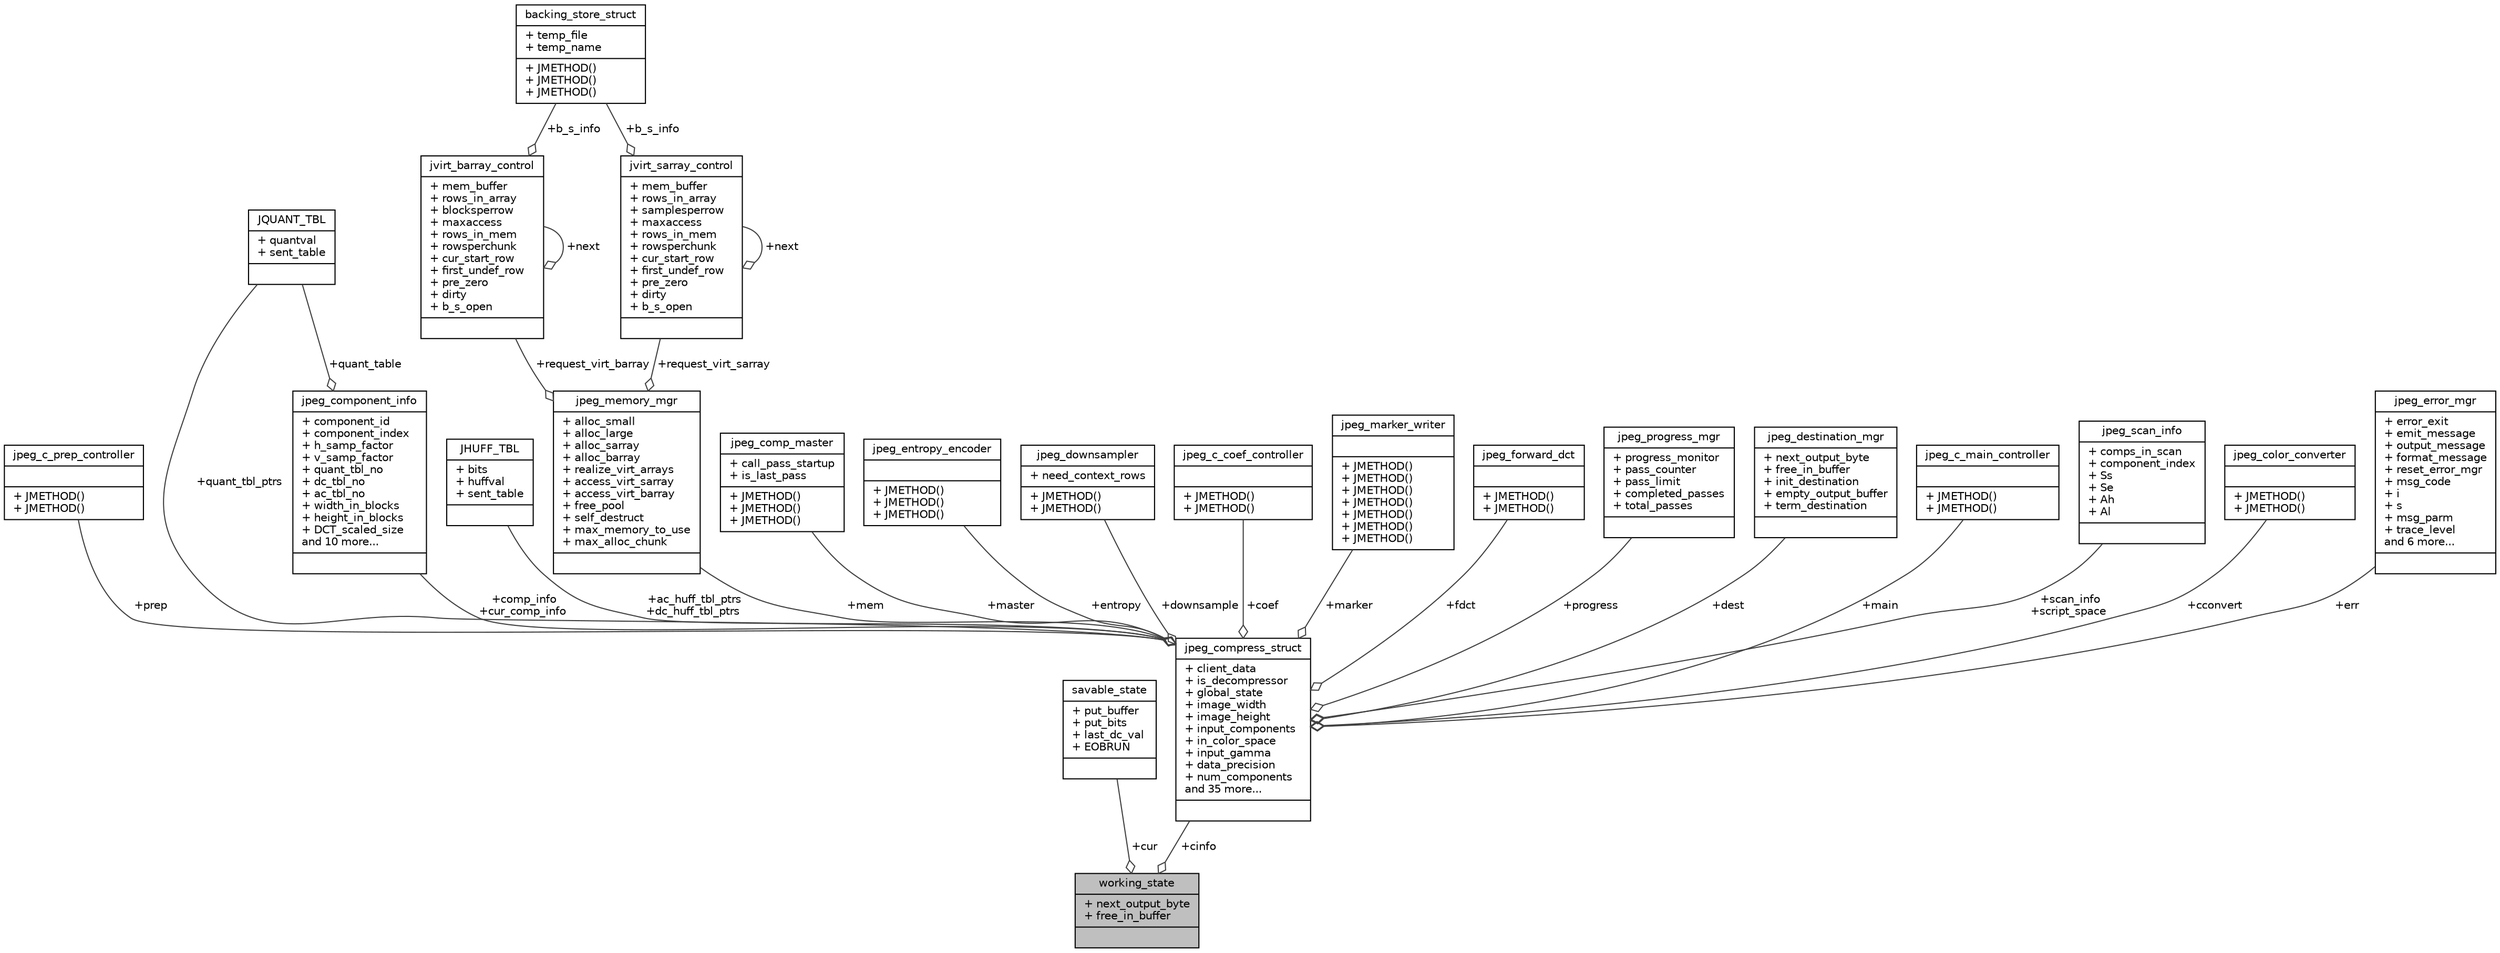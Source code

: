 digraph "working_state"
{
 // INTERACTIVE_SVG=YES
  edge [fontname="Helvetica",fontsize="10",labelfontname="Helvetica",labelfontsize="10"];
  node [fontname="Helvetica",fontsize="10",shape=record];
  Node1 [label="{working_state\n|+ next_output_byte\l+ free_in_buffer\l|}",height=0.2,width=0.4,color="black", fillcolor="grey75", style="filled", fontcolor="black"];
  Node2 -> Node1 [color="grey25",fontsize="10",style="solid",label=" +cur" ,arrowhead="odiamond",fontname="Helvetica"];
  Node2 [label="{savable_state\n|+ put_buffer\l+ put_bits\l+ last_dc_val\l+ EOBRUN\l|}",height=0.2,width=0.4,color="black", fillcolor="white", style="filled",URL="$structsavable__state.html"];
  Node3 -> Node1 [color="grey25",fontsize="10",style="solid",label=" +cinfo" ,arrowhead="odiamond",fontname="Helvetica"];
  Node3 [label="{jpeg_compress_struct\n|+ client_data\l+ is_decompressor\l+ global_state\l+ image_width\l+ image_height\l+ input_components\l+ in_color_space\l+ input_gamma\l+ data_precision\l+ num_components\land 35 more...\l|}",height=0.2,width=0.4,color="black", fillcolor="white", style="filled",URL="$structjpeg__compress__struct.html"];
  Node4 -> Node3 [color="grey25",fontsize="10",style="solid",label=" +prep" ,arrowhead="odiamond",fontname="Helvetica"];
  Node4 [label="{jpeg_c_prep_controller\n||+ JMETHOD()\l+ JMETHOD()\l}",height=0.2,width=0.4,color="black", fillcolor="white", style="filled",URL="$structjpeg__c__prep__controller.html"];
  Node5 -> Node3 [color="grey25",fontsize="10",style="solid",label=" +quant_tbl_ptrs" ,arrowhead="odiamond",fontname="Helvetica"];
  Node5 [label="{JQUANT_TBL\n|+ quantval\l+ sent_table\l|}",height=0.2,width=0.4,color="black", fillcolor="white", style="filled",URL="$struct_j_q_u_a_n_t___t_b_l.html"];
  Node6 -> Node3 [color="grey25",fontsize="10",style="solid",label=" +ac_huff_tbl_ptrs\n+dc_huff_tbl_ptrs" ,arrowhead="odiamond",fontname="Helvetica"];
  Node6 [label="{JHUFF_TBL\n|+ bits\l+ huffval\l+ sent_table\l|}",height=0.2,width=0.4,color="black", fillcolor="white", style="filled",URL="$struct_j_h_u_f_f___t_b_l.html"];
  Node7 -> Node3 [color="grey25",fontsize="10",style="solid",label=" +mem" ,arrowhead="odiamond",fontname="Helvetica"];
  Node7 [label="{jpeg_memory_mgr\n|+ alloc_small\l+ alloc_large\l+ alloc_sarray\l+ alloc_barray\l+ realize_virt_arrays\l+ access_virt_sarray\l+ access_virt_barray\l+ free_pool\l+ self_destruct\l+ max_memory_to_use\l+ max_alloc_chunk\l|}",height=0.2,width=0.4,color="black", fillcolor="white", style="filled",URL="$structjpeg__memory__mgr.html"];
  Node8 -> Node7 [color="grey25",fontsize="10",style="solid",label=" +request_virt_barray" ,arrowhead="odiamond",fontname="Helvetica"];
  Node8 [label="{jvirt_barray_control\n|+ mem_buffer\l+ rows_in_array\l+ blocksperrow\l+ maxaccess\l+ rows_in_mem\l+ rowsperchunk\l+ cur_start_row\l+ first_undef_row\l+ pre_zero\l+ dirty\l+ b_s_open\l|}",height=0.2,width=0.4,color="black", fillcolor="white", style="filled",URL="$structjvirt__barray__control.html"];
  Node8 -> Node8 [color="grey25",fontsize="10",style="solid",label=" +next" ,arrowhead="odiamond",fontname="Helvetica"];
  Node9 -> Node8 [color="grey25",fontsize="10",style="solid",label=" +b_s_info" ,arrowhead="odiamond",fontname="Helvetica"];
  Node9 [label="{backing_store_struct\n|+ temp_file\l+ temp_name\l|+ JMETHOD()\l+ JMETHOD()\l+ JMETHOD()\l}",height=0.2,width=0.4,color="black", fillcolor="white", style="filled",URL="$structbacking__store__struct.html"];
  Node10 -> Node7 [color="grey25",fontsize="10",style="solid",label=" +request_virt_sarray" ,arrowhead="odiamond",fontname="Helvetica"];
  Node10 [label="{jvirt_sarray_control\n|+ mem_buffer\l+ rows_in_array\l+ samplesperrow\l+ maxaccess\l+ rows_in_mem\l+ rowsperchunk\l+ cur_start_row\l+ first_undef_row\l+ pre_zero\l+ dirty\l+ b_s_open\l|}",height=0.2,width=0.4,color="black", fillcolor="white", style="filled",URL="$structjvirt__sarray__control.html"];
  Node10 -> Node10 [color="grey25",fontsize="10",style="solid",label=" +next" ,arrowhead="odiamond",fontname="Helvetica"];
  Node9 -> Node10 [color="grey25",fontsize="10",style="solid",label=" +b_s_info" ,arrowhead="odiamond",fontname="Helvetica"];
  Node11 -> Node3 [color="grey25",fontsize="10",style="solid",label=" +master" ,arrowhead="odiamond",fontname="Helvetica"];
  Node11 [label="{jpeg_comp_master\n|+ call_pass_startup\l+ is_last_pass\l|+ JMETHOD()\l+ JMETHOD()\l+ JMETHOD()\l}",height=0.2,width=0.4,color="black", fillcolor="white", style="filled",URL="$structjpeg__comp__master.html"];
  Node12 -> Node3 [color="grey25",fontsize="10",style="solid",label=" +comp_info\n+cur_comp_info" ,arrowhead="odiamond",fontname="Helvetica"];
  Node12 [label="{jpeg_component_info\n|+ component_id\l+ component_index\l+ h_samp_factor\l+ v_samp_factor\l+ quant_tbl_no\l+ dc_tbl_no\l+ ac_tbl_no\l+ width_in_blocks\l+ height_in_blocks\l+ DCT_scaled_size\land 10 more...\l|}",height=0.2,width=0.4,color="black", fillcolor="white", style="filled",URL="$structjpeg__component__info.html"];
  Node5 -> Node12 [color="grey25",fontsize="10",style="solid",label=" +quant_table" ,arrowhead="odiamond",fontname="Helvetica"];
  Node13 -> Node3 [color="grey25",fontsize="10",style="solid",label=" +entropy" ,arrowhead="odiamond",fontname="Helvetica"];
  Node13 [label="{jpeg_entropy_encoder\n||+ JMETHOD()\l+ JMETHOD()\l+ JMETHOD()\l}",height=0.2,width=0.4,color="black", fillcolor="white", style="filled",URL="$structjpeg__entropy__encoder.html"];
  Node14 -> Node3 [color="grey25",fontsize="10",style="solid",label=" +downsample" ,arrowhead="odiamond",fontname="Helvetica"];
  Node14 [label="{jpeg_downsampler\n|+ need_context_rows\l|+ JMETHOD()\l+ JMETHOD()\l}",height=0.2,width=0.4,color="black", fillcolor="white", style="filled",URL="$structjpeg__downsampler.html"];
  Node15 -> Node3 [color="grey25",fontsize="10",style="solid",label=" +coef" ,arrowhead="odiamond",fontname="Helvetica"];
  Node15 [label="{jpeg_c_coef_controller\n||+ JMETHOD()\l+ JMETHOD()\l}",height=0.2,width=0.4,color="black", fillcolor="white", style="filled",URL="$structjpeg__c__coef__controller.html"];
  Node16 -> Node3 [color="grey25",fontsize="10",style="solid",label=" +marker" ,arrowhead="odiamond",fontname="Helvetica"];
  Node16 [label="{jpeg_marker_writer\n||+ JMETHOD()\l+ JMETHOD()\l+ JMETHOD()\l+ JMETHOD()\l+ JMETHOD()\l+ JMETHOD()\l+ JMETHOD()\l}",height=0.2,width=0.4,color="black", fillcolor="white", style="filled",URL="$structjpeg__marker__writer.html"];
  Node17 -> Node3 [color="grey25",fontsize="10",style="solid",label=" +fdct" ,arrowhead="odiamond",fontname="Helvetica"];
  Node17 [label="{jpeg_forward_dct\n||+ JMETHOD()\l+ JMETHOD()\l}",height=0.2,width=0.4,color="black", fillcolor="white", style="filled",URL="$structjpeg__forward__dct.html"];
  Node18 -> Node3 [color="grey25",fontsize="10",style="solid",label=" +progress" ,arrowhead="odiamond",fontname="Helvetica"];
  Node18 [label="{jpeg_progress_mgr\n|+ progress_monitor\l+ pass_counter\l+ pass_limit\l+ completed_passes\l+ total_passes\l|}",height=0.2,width=0.4,color="black", fillcolor="white", style="filled",URL="$structjpeg__progress__mgr.html"];
  Node19 -> Node3 [color="grey25",fontsize="10",style="solid",label=" +dest" ,arrowhead="odiamond",fontname="Helvetica"];
  Node19 [label="{jpeg_destination_mgr\n|+ next_output_byte\l+ free_in_buffer\l+ init_destination\l+ empty_output_buffer\l+ term_destination\l|}",height=0.2,width=0.4,color="black", fillcolor="white", style="filled",URL="$structjpeg__destination__mgr.html"];
  Node20 -> Node3 [color="grey25",fontsize="10",style="solid",label=" +main" ,arrowhead="odiamond",fontname="Helvetica"];
  Node20 [label="{jpeg_c_main_controller\n||+ JMETHOD()\l+ JMETHOD()\l}",height=0.2,width=0.4,color="black", fillcolor="white", style="filled",URL="$structjpeg__c__main__controller.html"];
  Node21 -> Node3 [color="grey25",fontsize="10",style="solid",label=" +scan_info\n+script_space" ,arrowhead="odiamond",fontname="Helvetica"];
  Node21 [label="{jpeg_scan_info\n|+ comps_in_scan\l+ component_index\l+ Ss\l+ Se\l+ Ah\l+ Al\l|}",height=0.2,width=0.4,color="black", fillcolor="white", style="filled",URL="$structjpeg__scan__info.html"];
  Node22 -> Node3 [color="grey25",fontsize="10",style="solid",label=" +cconvert" ,arrowhead="odiamond",fontname="Helvetica"];
  Node22 [label="{jpeg_color_converter\n||+ JMETHOD()\l+ JMETHOD()\l}",height=0.2,width=0.4,color="black", fillcolor="white", style="filled",URL="$structjpeg__color__converter.html"];
  Node23 -> Node3 [color="grey25",fontsize="10",style="solid",label=" +err" ,arrowhead="odiamond",fontname="Helvetica"];
  Node23 [label="{jpeg_error_mgr\n|+ error_exit\l+ emit_message\l+ output_message\l+ format_message\l+ reset_error_mgr\l+ msg_code\l+ i\l+ s\l+ msg_parm\l+ trace_level\land 6 more...\l|}",height=0.2,width=0.4,color="black", fillcolor="white", style="filled",URL="$structjpeg__error__mgr.html"];
}
